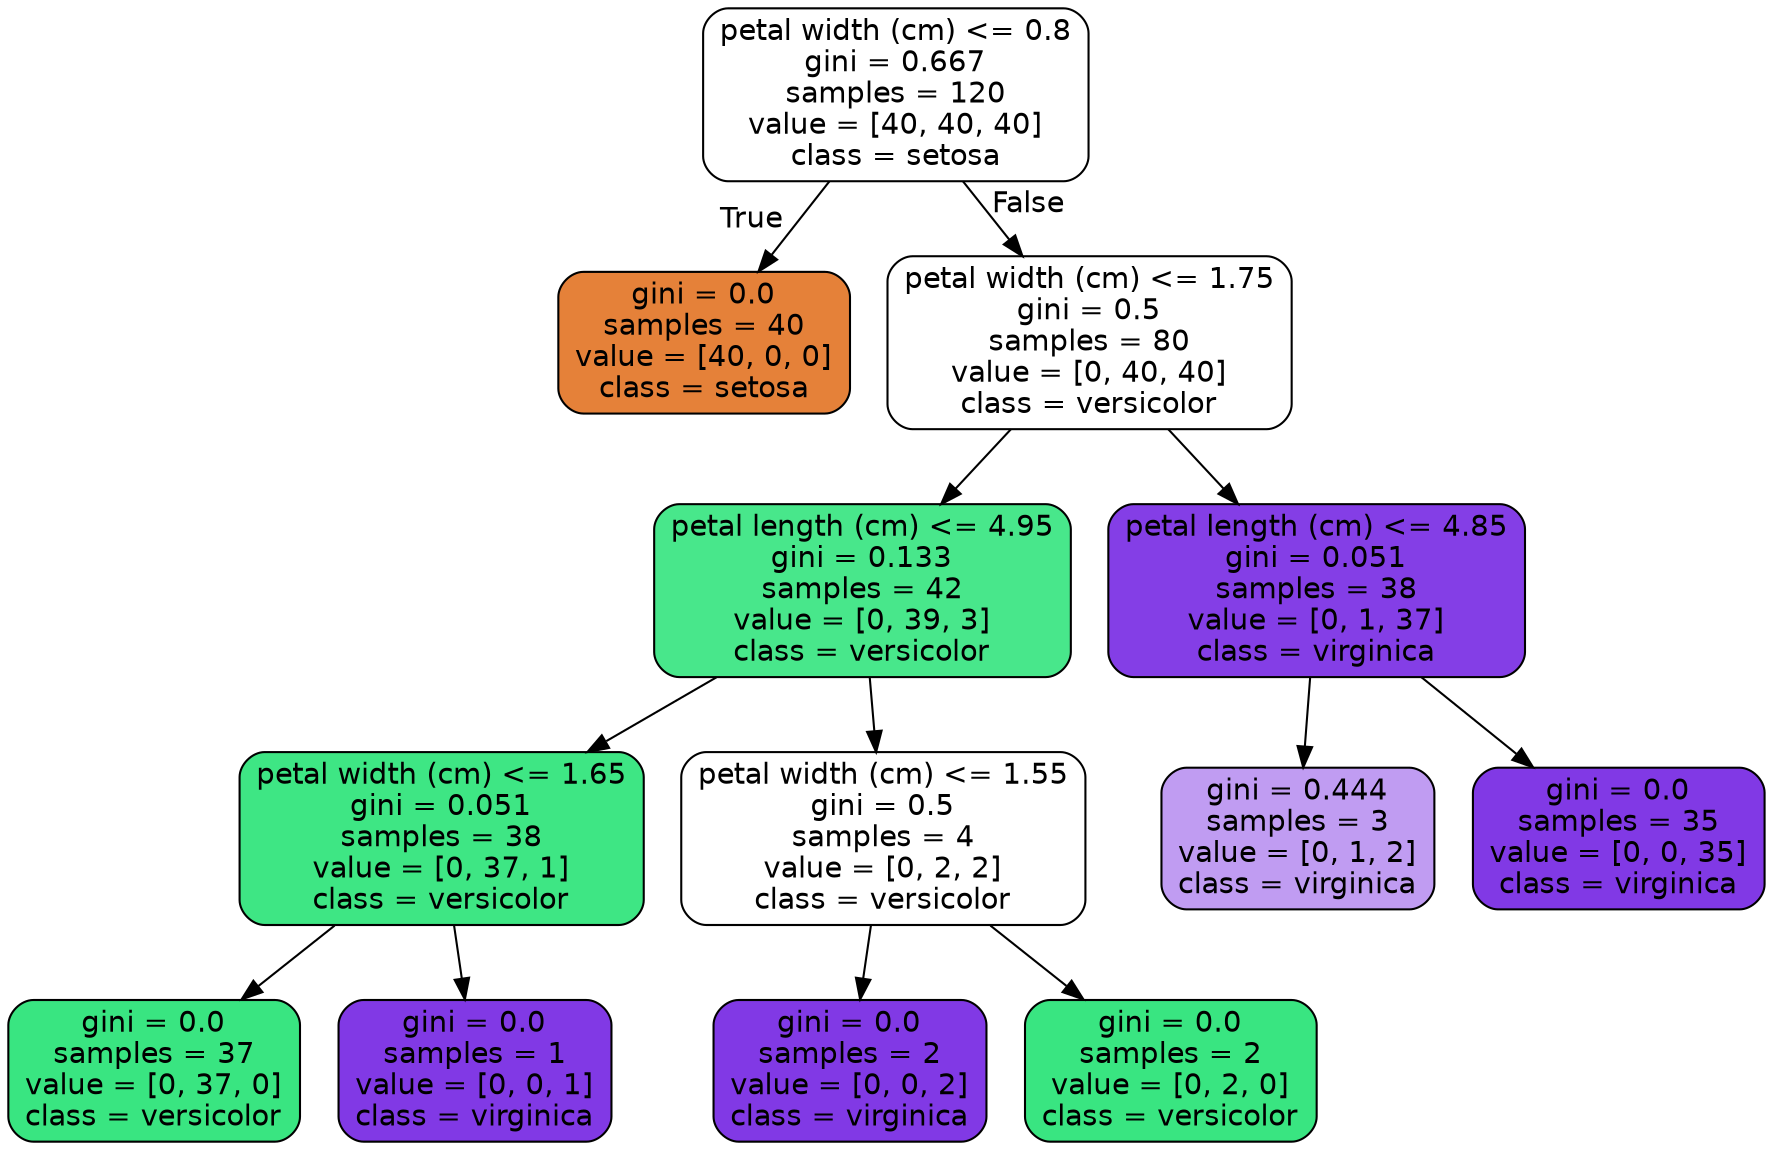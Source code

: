 digraph Tree {
node [shape=box, style="filled, rounded", color="black", fontname="helvetica"] ;
edge [fontname="helvetica"] ;
0 [label="petal width (cm) <= 0.8\ngini = 0.667\nsamples = 120\nvalue = [40, 40, 40]\nclass = setosa", fillcolor="#ffffff"] ;
1 [label="gini = 0.0\nsamples = 40\nvalue = [40, 0, 0]\nclass = setosa", fillcolor="#e58139"] ;
0 -> 1 [labeldistance=2.5, labelangle=45, headlabel="True"] ;
2 [label="petal width (cm) <= 1.75\ngini = 0.5\nsamples = 80\nvalue = [0, 40, 40]\nclass = versicolor", fillcolor="#ffffff"] ;
0 -> 2 [labeldistance=2.5, labelangle=-45, headlabel="False"] ;
3 [label="petal length (cm) <= 4.95\ngini = 0.133\nsamples = 42\nvalue = [0, 39, 3]\nclass = versicolor", fillcolor="#48e78b"] ;
2 -> 3 ;
4 [label="petal width (cm) <= 1.65\ngini = 0.051\nsamples = 38\nvalue = [0, 37, 1]\nclass = versicolor", fillcolor="#3ee684"] ;
3 -> 4 ;
5 [label="gini = 0.0\nsamples = 37\nvalue = [0, 37, 0]\nclass = versicolor", fillcolor="#39e581"] ;
4 -> 5 ;
6 [label="gini = 0.0\nsamples = 1\nvalue = [0, 0, 1]\nclass = virginica", fillcolor="#8139e5"] ;
4 -> 6 ;
7 [label="petal width (cm) <= 1.55\ngini = 0.5\nsamples = 4\nvalue = [0, 2, 2]\nclass = versicolor", fillcolor="#ffffff"] ;
3 -> 7 ;
8 [label="gini = 0.0\nsamples = 2\nvalue = [0, 0, 2]\nclass = virginica", fillcolor="#8139e5"] ;
7 -> 8 ;
9 [label="gini = 0.0\nsamples = 2\nvalue = [0, 2, 0]\nclass = versicolor", fillcolor="#39e581"] ;
7 -> 9 ;
10 [label="petal length (cm) <= 4.85\ngini = 0.051\nsamples = 38\nvalue = [0, 1, 37]\nclass = virginica", fillcolor="#843ee6"] ;
2 -> 10 ;
11 [label="gini = 0.444\nsamples = 3\nvalue = [0, 1, 2]\nclass = virginica", fillcolor="#c09cf2"] ;
10 -> 11 ;
12 [label="gini = 0.0\nsamples = 35\nvalue = [0, 0, 35]\nclass = virginica", fillcolor="#8139e5"] ;
10 -> 12 ;
}